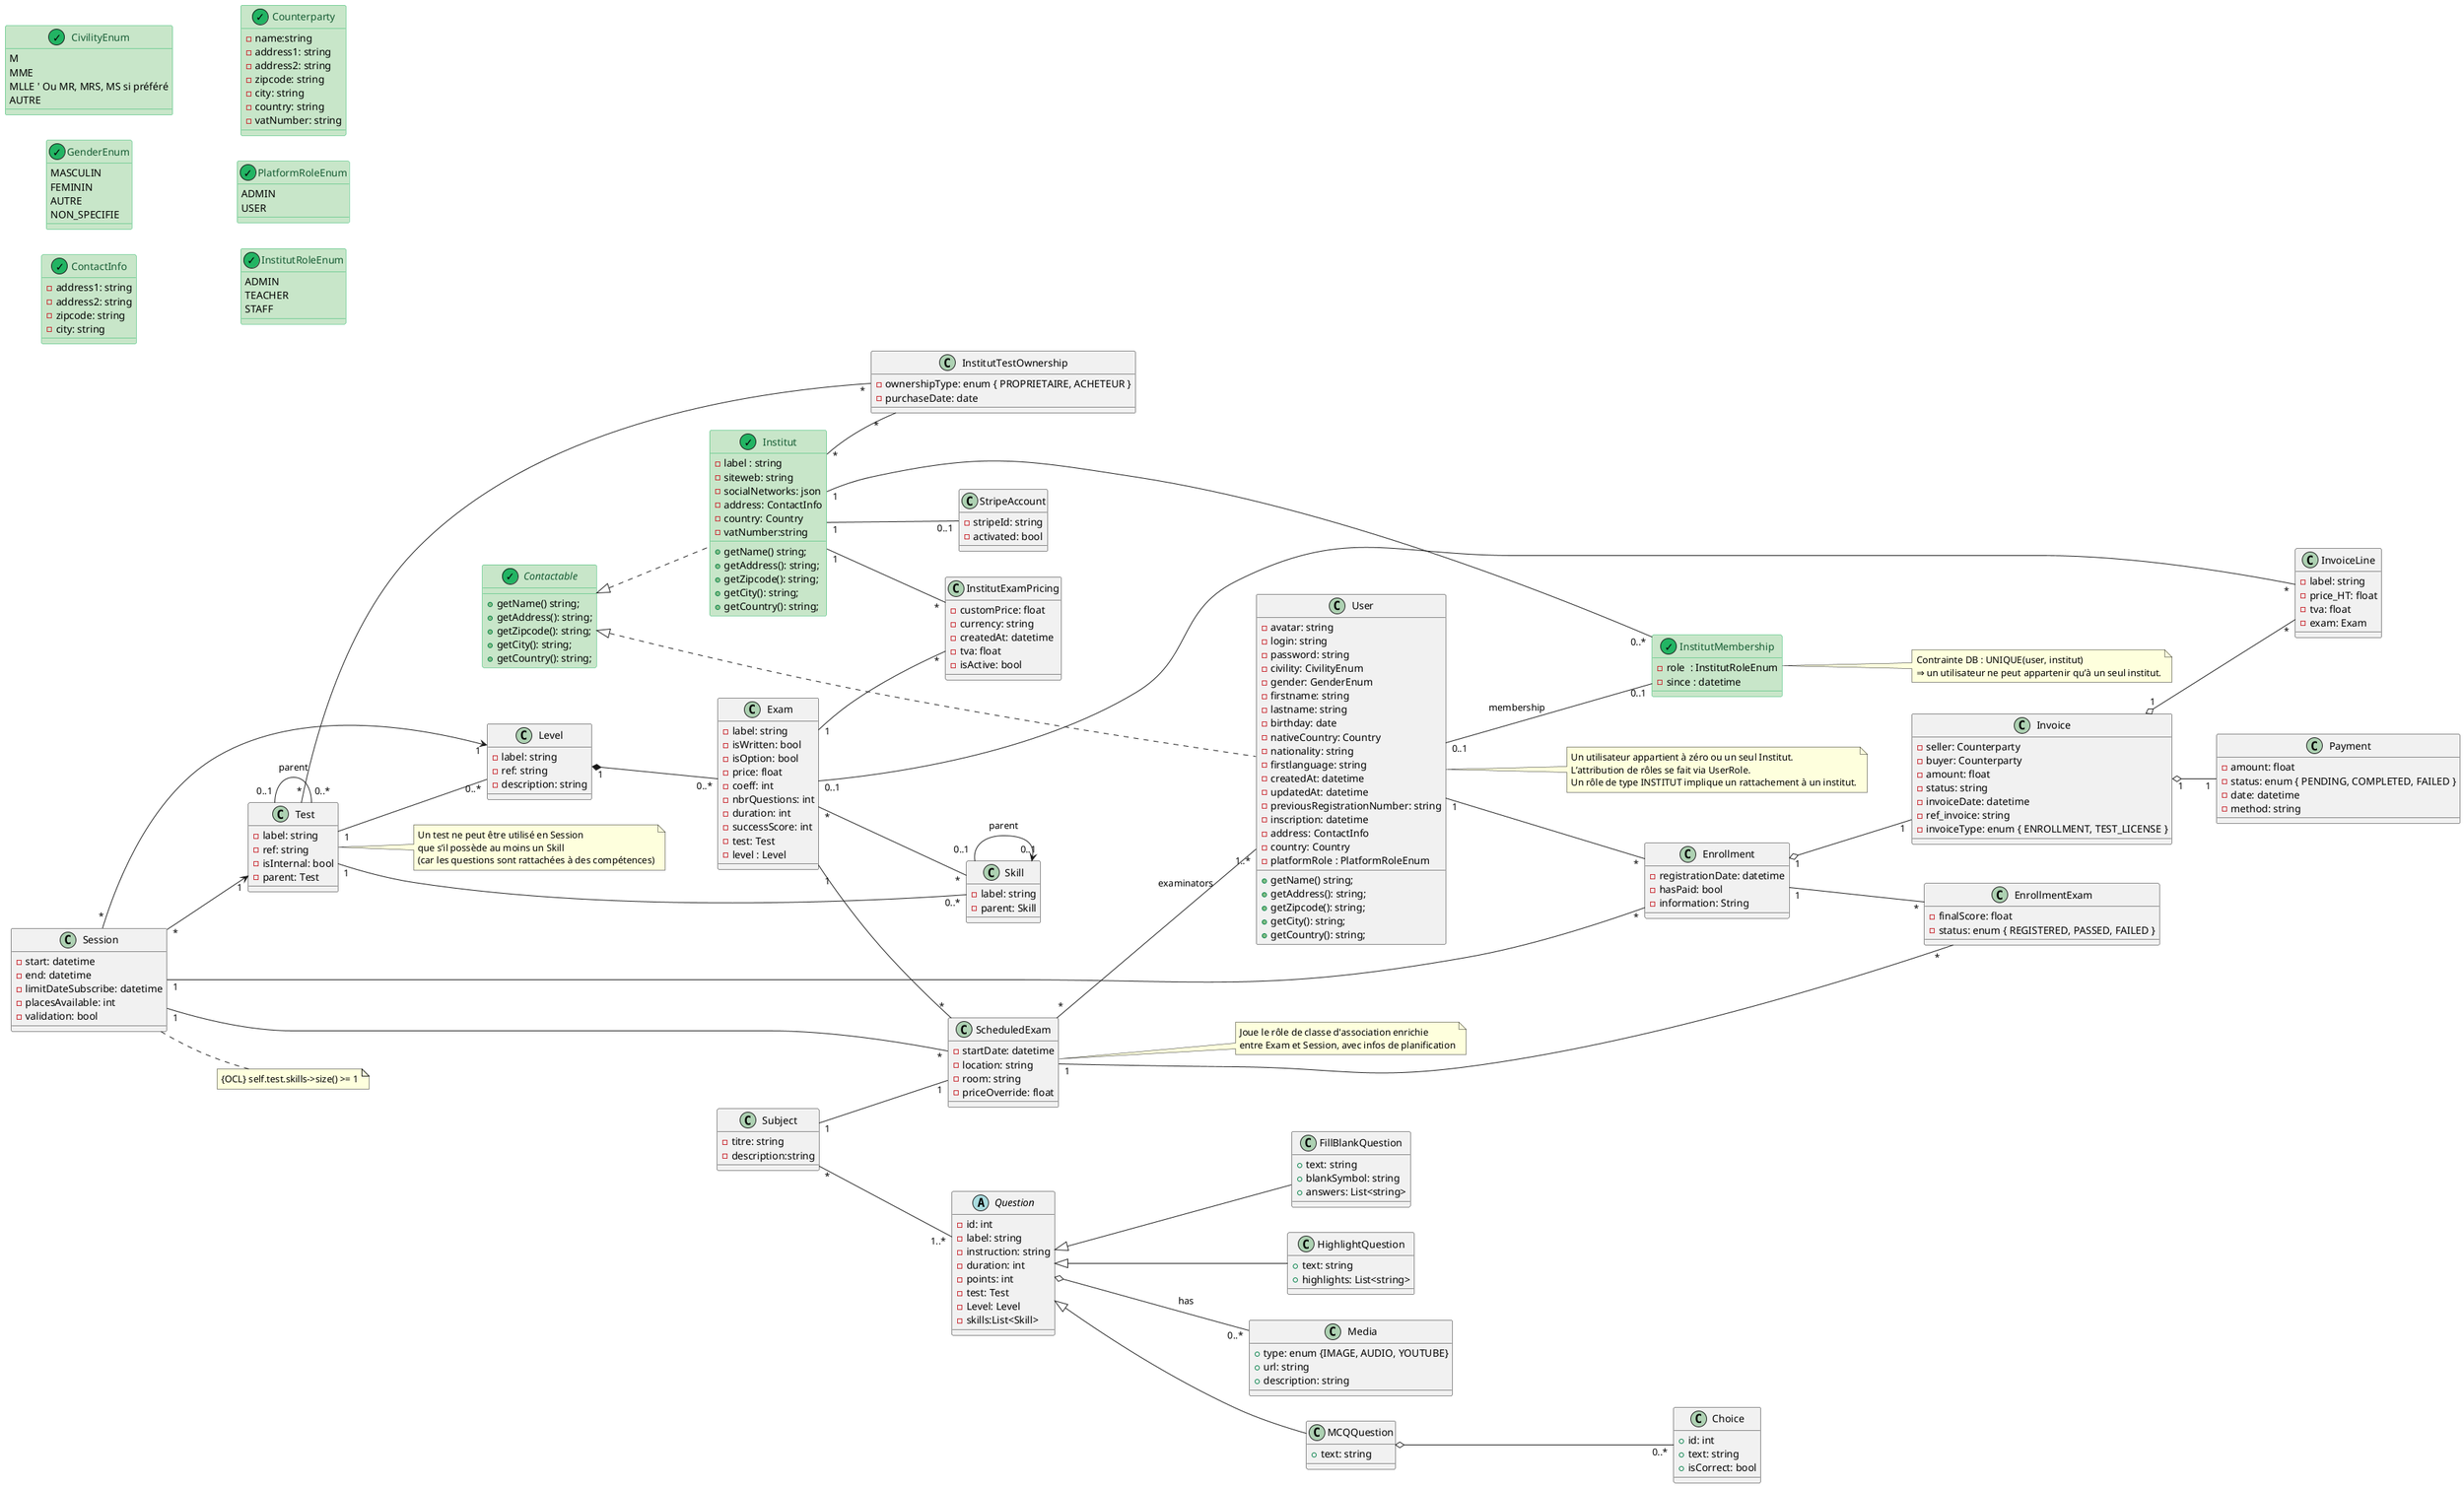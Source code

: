 @startuml
!define DONE << (✓,#22B463) done >>
hide stereotype

skinparam class {
  BackgroundColor<<done>>  #C8E6C9
  BorderColor<<done>>      #22B463
  FontColor<<done>>        #145A32
}


left to right direction

enum "CivilityEnum" <<enum>> DONE    {
 M
 MME
 MLLE ' Ou MR, MRS, MS si préféré
 AUTRE
}
enum "GenderEnum" DONE {
 MASCULIN
 FEMININ
 AUTRE
 NON_SPECIFIE
}

class StripeAccount  <<Entity>> {
  -stripeId: string
  -activated: bool
}

class "ContactInfo" <<ValueObject>> DONE {
    -address1: string
    -address2: string
    -zipcode: string
    -city: string
}

class "Counterparty" <<ValueObject>> DONE {
    -name:string
    -address1: string
    -address2: string
    -zipcode: string
    -city: string
    -country: string
    -vatNumber: string
}

interface "Contactable" DONE {
    +getName() string;
    +getAddress(): string;
    +getZipcode(): string;
    +getCity(): string;
    +getCountry(): string;
}

class Institut DONE <<Entity>>  implements Contactable {
    -label : string
    -siteweb: string
    -socialNetworks: json
    -address: ContactInfo
    -country: Country
    -vatNumber:string
    +getName() string;
    +getAddress(): string;
    +getZipcode(): string;
    +getCity(): string;
    +getCountry(): string;
}


class User <<Entity>> implements Contactable  {
    -avatar: string
    -login: string
    -password: string
    -civility: CivilityEnum
    -gender: GenderEnum
    -firstname: string
    -lastname: string
    -birthday: date
    -nativeCountry: Country
    -nationality: string
    -firstlanguage: string
    -createdAt: datetime
    -updatedAt: datetime
    -previousRegistrationNumber: string
    -inscription: datetime
    -address: ContactInfo
    -country: Country
    -platformRole : PlatformRoleEnum
    +getName() string;
    +getAddress(): string;
    +getZipcode(): string;
    +getCity(): string;
    +getCountry(): string;
}

class InstitutTestOwnership <<Entity>> {
    -ownershipType: enum { PROPRIETAIRE, ACHETEUR }
    -purchaseDate: date
}

class Test <<Entity>> {
    -label: string
    -ref: string
    -isInternal: bool
    -parent: Test
}

class Level <<Entity>> {
    -label: string
    -ref: string
    -description: string
}

class Session <<Entity>> {
    -start: datetime
    -end: datetime
    -limitDateSubscribe: datetime
    -placesAvailable: int
    -validation: bool
}

class Payment <<Entity>> {
    -amount: float
    -status: enum { PENDING, COMPLETED, FAILED }
    -date: datetime
    -method: string
}

class Invoice <<Entity>> {
    -seller: Counterparty
    -buyer: Counterparty
    -amount: float
    -status: string
    -invoiceDate: datetime
    -ref_invoice: string
    -invoiceType: enum { ENROLLMENT, TEST_LICENSE }
}

class InvoiceLine <<Entity>> {
    -label: string
    -price_HT: float
    -tva: float
    -exam: Exam
}



class Enrollment <<Entity>> {
    -registrationDate: datetime
    -hasPaid: bool
    -information: String
}

class Exam <<Entity>> {
    -label: string
    -isWritten: bool
    -isOption: bool
    -price: float
    -coeff: int
    -nbrQuestions: int
    -duration: int
    -successScore: int
    -test: Test
    -level : Level
}

class EnrollmentExam <<Entity>> {
    -finalScore: float
    -status: enum { REGISTERED, PASSED, FAILED }
}

class ScheduledExam <<Entity>> {
    -startDate: datetime
    -location: string
    -room: string
    -priceOverride: float
}

class InstitutExamPricing <<Entity>> {
    -customPrice: float
    -currency: string
    -createdAt: datetime
    -tva: float
    -isActive: bool
}

class Skill <<Entity>> {
    -label: string
    -parent: Skill
}



abstract class Question <<Entity>> {
    -id: int
    -label: string
    -instruction: string
    -duration: int
    -points: int
    -test: Test
    -Level: Level
    -skills:List<Skill>
}


class MCQQuestion {
    +text: string
}

class FillBlankQuestion {
    +text: string
    +blankSymbol: string
    +answers: List<string>
}

class HighlightQuestion {
    +text: string
    +highlights: List<string>
}



class Choice {
    +id: int
    +text: string
    +isCorrect: bool
}

class Media {
    +type: enum {IMAGE, AUDIO, YOUTUBE}
    +url: string
    +description: string
}

class Subject <<Entity>> {
    -titre: string
    -description:string

}


Exam "*" -- "*" Skill
Exam "1" -- "*" ScheduledExam
Exam "1" -- "*" InstitutExamPricing
Enrollment "1" o-- "1" Invoice
Enrollment "1" -- "*" EnrollmentExam
EnrollmentExam "*" -- "1" ScheduledExam

Institut "1" -- "*" InstitutExamPricing
Institut "1" -- "0..1" StripeAccount
Institut "*" -- "*" InstitutTestOwnership
InvoiceLine "*" -- "0..1" Exam
Invoice "1" o-- "1" Payment
Invoice "1" o-- "*" InvoiceLine

Level "1" *-- "0..*" Exam

MCQQuestion o-- "0..*" Choice


Question o-- "0..*" Media : has
Question <|-- MCQQuestion
Question <|-- FillBlankQuestion
Question <|-- HighlightQuestion

Session "*" --> "1" Test
Session "*" --> "1" Level
Session "1" -- "*" Enrollment
Session "1" -- "*" ScheduledExam
ScheduledExam "*" -- "1..*" User : examinators
Skill "0..1" -> "0..1" Skill : parent
Subject "1" -- "1" ScheduledExam
Subject "*" -- "1..*" Question

Test "*" -- "*" InstitutTestOwnership
Test "0..1" -- "0..*" Test : parent
Test "1" -- "0..*" Skill
Test "1" -- "0..*" Level


User "1" -- "*" Enrollment





note right of Test
  Un test ne peut être utilisé en Session
  que s’il possède au moins un Skill
  (car les questions sont rattachées à des compétences)
end note

note right of User
  Un utilisateur appartient à zéro ou un seul Institut.
  L’attribution de rôles se fait via UserRole.
  Un rôle de type INSTITUT implique un rattachement à un institut.
end note

note right of ScheduledExam
  Joue le rôle de classe d'association enrichie
  entre Exam et Session, avec infos de planification
end note

note right of Session
{OCL} self.test.skills->size() >= 1
end note

' ─────────── NOUVEAU SYSTÈME DE RÔLES ───────────

' Portée plateforme (valeur par défaut : USER)
enum "PlatformRoleEnum"  DONE{
  ADMIN
  USER
}

' Portée institut
enum "InstitutRoleEnum"  DONE{
  ADMIN
  TEACHER
  STAFF
}


' Jointure enrichie User ↔ Institut
class InstitutMembership <<Entity>> DONE {
  -role  : InstitutRoleEnum
  -since : datetime
}
' Associations
User     "0..1" -- "0..1" InstitutMembership : membership
Institut "1"    -- "0..*" InstitutMembership

note right of InstitutMembership
  Contrainte DB : UNIQUE(user, institut)
  ⇒ un utilisateur ne peut appartenir qu’à un seul institut.
end note




@enduml
